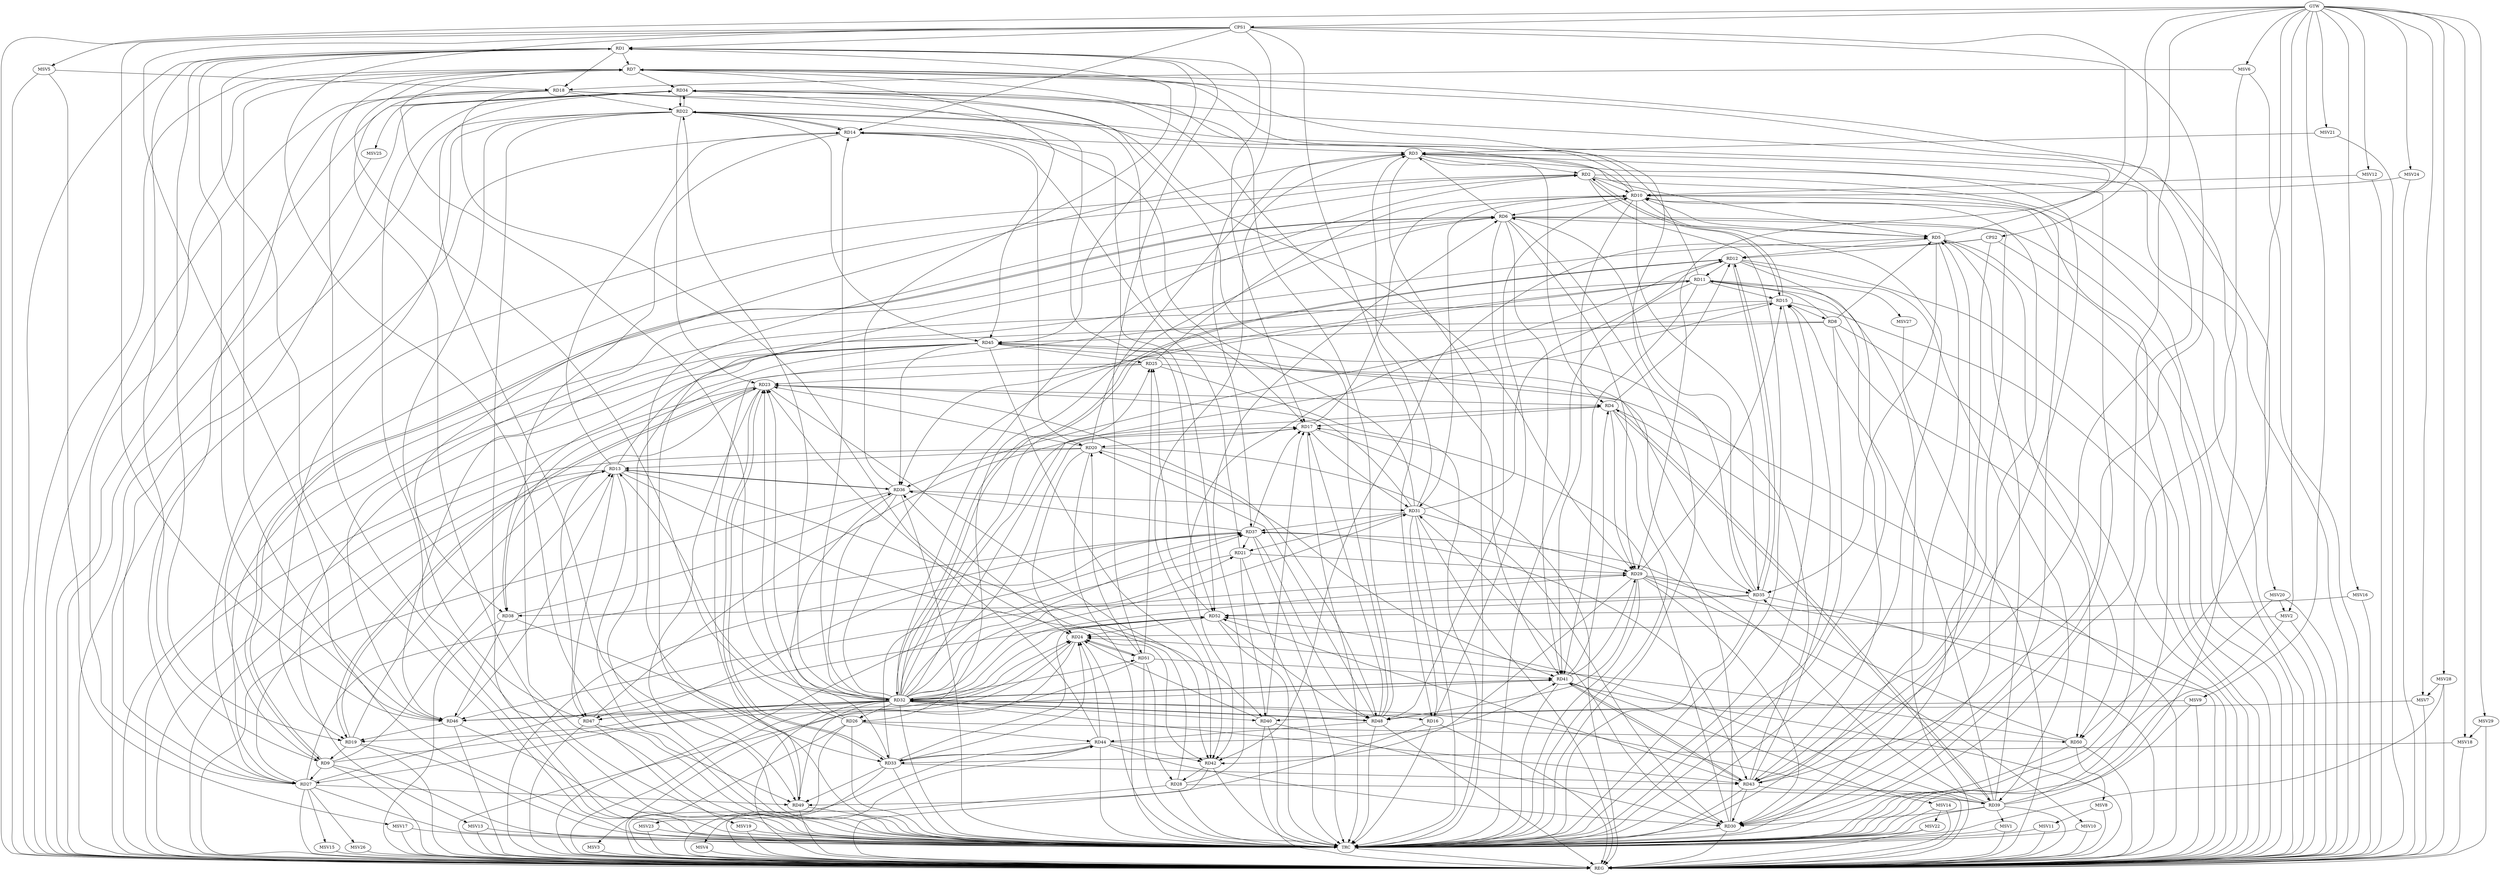 strict digraph G {
  RD1 [ label="RD1" ];
  RD2 [ label="RD2" ];
  RD3 [ label="RD3" ];
  RD4 [ label="RD4" ];
  RD5 [ label="RD5" ];
  RD6 [ label="RD6" ];
  RD7 [ label="RD7" ];
  RD8 [ label="RD8" ];
  RD9 [ label="RD9" ];
  RD10 [ label="RD10" ];
  RD11 [ label="RD11" ];
  RD12 [ label="RD12" ];
  RD13 [ label="RD13" ];
  RD14 [ label="RD14" ];
  RD15 [ label="RD15" ];
  RD16 [ label="RD16" ];
  RD17 [ label="RD17" ];
  RD18 [ label="RD18" ];
  RD19 [ label="RD19" ];
  RD20 [ label="RD20" ];
  RD21 [ label="RD21" ];
  RD22 [ label="RD22" ];
  RD23 [ label="RD23" ];
  RD24 [ label="RD24" ];
  RD25 [ label="RD25" ];
  RD26 [ label="RD26" ];
  RD27 [ label="RD27" ];
  RD28 [ label="RD28" ];
  RD29 [ label="RD29" ];
  RD30 [ label="RD30" ];
  RD31 [ label="RD31" ];
  RD32 [ label="RD32" ];
  RD33 [ label="RD33" ];
  RD34 [ label="RD34" ];
  RD35 [ label="RD35" ];
  RD36 [ label="RD36" ];
  RD37 [ label="RD37" ];
  RD38 [ label="RD38" ];
  RD39 [ label="RD39" ];
  RD40 [ label="RD40" ];
  RD41 [ label="RD41" ];
  RD42 [ label="RD42" ];
  RD43 [ label="RD43" ];
  RD44 [ label="RD44" ];
  RD45 [ label="RD45" ];
  RD46 [ label="RD46" ];
  RD47 [ label="RD47" ];
  RD48 [ label="RD48" ];
  RD49 [ label="RD49" ];
  RD50 [ label="RD50" ];
  RD51 [ label="RD51" ];
  RD52 [ label="RD52" ];
  CPS1 [ label="CPS1" ];
  CPS2 [ label="CPS2" ];
  GTW [ label="GTW" ];
  REG [ label="REG" ];
  TRC [ label="TRC" ];
  MSV1 [ label="MSV1" ];
  MSV2 [ label="MSV2" ];
  MSV3 [ label="MSV3" ];
  MSV4 [ label="MSV4" ];
  MSV5 [ label="MSV5" ];
  MSV6 [ label="MSV6" ];
  MSV7 [ label="MSV7" ];
  MSV8 [ label="MSV8" ];
  MSV9 [ label="MSV9" ];
  MSV10 [ label="MSV10" ];
  MSV11 [ label="MSV11" ];
  MSV12 [ label="MSV12" ];
  MSV13 [ label="MSV13" ];
  MSV14 [ label="MSV14" ];
  MSV15 [ label="MSV15" ];
  MSV16 [ label="MSV16" ];
  MSV17 [ label="MSV17" ];
  MSV18 [ label="MSV18" ];
  MSV19 [ label="MSV19" ];
  MSV20 [ label="MSV20" ];
  MSV21 [ label="MSV21" ];
  MSV22 [ label="MSV22" ];
  MSV23 [ label="MSV23" ];
  MSV24 [ label="MSV24" ];
  MSV25 [ label="MSV25" ];
  MSV26 [ label="MSV26" ];
  MSV27 [ label="MSV27" ];
  MSV28 [ label="MSV28" ];
  MSV29 [ label="MSV29" ];
  RD1 -> RD7;
  RD1 -> RD9;
  RD1 -> RD17;
  RD1 -> RD18;
  RD1 -> RD19;
  RD36 -> RD1;
  RD45 -> RD1;
  RD46 -> RD1;
  RD1 -> RD51;
  RD3 -> RD2;
  RD9 -> RD2;
  RD2 -> RD10;
  RD2 -> RD15;
  RD15 -> RD2;
  RD2 -> RD19;
  RD2 -> RD30;
  RD2 -> RD33;
  RD3 -> RD4;
  RD3 -> RD5;
  RD6 -> RD3;
  RD14 -> RD3;
  RD20 -> RD3;
  RD30 -> RD3;
  RD31 -> RD3;
  RD3 -> RD42;
  RD3 -> RD43;
  RD47 -> RD3;
  RD4 -> RD12;
  RD4 -> RD17;
  RD23 -> RD4;
  RD4 -> RD29;
  RD4 -> RD39;
  RD39 -> RD4;
  RD41 -> RD4;
  RD6 -> RD5;
  RD8 -> RD5;
  RD5 -> RD10;
  RD5 -> RD12;
  RD13 -> RD5;
  RD5 -> RD22;
  RD30 -> RD5;
  RD5 -> RD35;
  RD39 -> RD5;
  RD5 -> RD50;
  RD6 -> RD9;
  RD9 -> RD6;
  RD10 -> RD6;
  RD6 -> RD26;
  RD28 -> RD6;
  RD6 -> RD29;
  RD35 -> RD6;
  RD6 -> RD41;
  RD6 -> RD43;
  RD46 -> RD6;
  RD6 -> RD48;
  RD49 -> RD6;
  RD10 -> RD7;
  RD26 -> RD7;
  RD27 -> RD7;
  RD7 -> RD34;
  RD35 -> RD7;
  RD39 -> RD7;
  RD43 -> RD7;
  RD7 -> RD45;
  RD46 -> RD7;
  RD48 -> RD7;
  RD8 -> RD11;
  RD15 -> RD8;
  RD8 -> RD45;
  RD8 -> RD46;
  RD8 -> RD50;
  RD9 -> RD13;
  RD19 -> RD9;
  RD9 -> RD24;
  RD9 -> RD27;
  RD16 -> RD10;
  RD17 -> RD10;
  RD10 -> RD22;
  RD25 -> RD10;
  RD10 -> RD30;
  RD10 -> RD31;
  RD10 -> RD35;
  RD39 -> RD10;
  RD10 -> RD41;
  RD12 -> RD11;
  RD11 -> RD15;
  RD11 -> RD34;
  RD11 -> RD36;
  RD11 -> RD41;
  RD11 -> RD43;
  RD11 -> RD49;
  RD31 -> RD12;
  RD12 -> RD32;
  RD12 -> RD35;
  RD35 -> RD12;
  RD12 -> RD39;
  RD12 -> RD42;
  RD13 -> RD14;
  RD19 -> RD13;
  RD20 -> RD13;
  RD27 -> RD13;
  RD13 -> RD36;
  RD36 -> RD13;
  RD13 -> RD40;
  RD13 -> RD42;
  RD46 -> RD13;
  RD13 -> RD47;
  RD14 -> RD20;
  RD21 -> RD14;
  RD14 -> RD22;
  RD22 -> RD14;
  RD31 -> RD14;
  RD15 -> RD27;
  RD29 -> RD15;
  RD32 -> RD15;
  RD15 -> RD36;
  RD39 -> RD15;
  RD43 -> RD15;
  RD31 -> RD16;
  RD16 -> RD49;
  RD18 -> RD17;
  RD17 -> RD20;
  RD30 -> RD17;
  RD17 -> RD31;
  RD32 -> RD17;
  RD37 -> RD17;
  RD40 -> RD17;
  RD47 -> RD17;
  RD48 -> RD17;
  RD18 -> RD22;
  RD18 -> RD24;
  RD18 -> RD27;
  RD18 -> RD29;
  RD19 -> RD23;
  RD23 -> RD19;
  RD32 -> RD19;
  RD46 -> RD19;
  RD20 -> RD23;
  RD20 -> RD24;
  RD20 -> RD30;
  RD20 -> RD41;
  RD48 -> RD20;
  RD51 -> RD20;
  RD21 -> RD29;
  RD31 -> RD21;
  RD37 -> RD21;
  RD21 -> RD40;
  RD22 -> RD23;
  RD22 -> RD27;
  RD22 -> RD34;
  RD34 -> RD22;
  RD22 -> RD38;
  RD22 -> RD45;
  RD22 -> RD52;
  RD25 -> RD23;
  RD26 -> RD23;
  RD31 -> RD23;
  RD23 -> RD33;
  RD33 -> RD23;
  RD23 -> RD42;
  RD44 -> RD23;
  RD23 -> RD47;
  RD23 -> RD48;
  RD32 -> RD24;
  RD33 -> RD24;
  RD40 -> RD24;
  RD44 -> RD24;
  RD50 -> RD24;
  RD24 -> RD51;
  RD51 -> RD24;
  RD52 -> RD24;
  RD32 -> RD25;
  RD25 -> RD38;
  RD45 -> RD25;
  RD51 -> RD25;
  RD52 -> RD25;
  RD26 -> RD44;
  RD26 -> RD50;
  RD32 -> RD27;
  RD27 -> RD34;
  RD27 -> RD37;
  RD27 -> RD49;
  RD27 -> RD52;
  RD28 -> RD36;
  RD28 -> RD39;
  RD42 -> RD28;
  RD51 -> RD28;
  RD29 -> RD30;
  RD31 -> RD29;
  RD29 -> RD35;
  RD41 -> RD29;
  RD29 -> RD42;
  RD29 -> RD46;
  RD29 -> RD48;
  RD30 -> RD31;
  RD39 -> RD30;
  RD40 -> RD30;
  RD43 -> RD30;
  RD44 -> RD30;
  RD30 -> RD45;
  RD36 -> RD31;
  RD31 -> RD37;
  RD36 -> RD32;
  RD32 -> RD41;
  RD41 -> RD32;
  RD32 -> RD48;
  RD48 -> RD32;
  RD32 -> RD51;
  RD32 -> RD52;
  RD36 -> RD33;
  RD33 -> RD37;
  RD33 -> RD43;
  RD33 -> RD44;
  RD44 -> RD33;
  RD33 -> RD49;
  RD33 -> RD52;
  RD34 -> RD41;
  RD48 -> RD34;
  RD34 -> RD49;
  RD34 -> RD50;
  RD34 -> RD52;
  RD35 -> RD38;
  RD45 -> RD35;
  RD50 -> RD35;
  RD35 -> RD52;
  RD37 -> RD36;
  RD38 -> RD36;
  RD45 -> RD36;
  RD39 -> RD37;
  RD37 -> RD43;
  RD37 -> RD47;
  RD37 -> RD48;
  RD45 -> RD38;
  RD38 -> RD46;
  RD39 -> RD52;
  RD41 -> RD43;
  RD43 -> RD41;
  RD44 -> RD41;
  RD46 -> RD41;
  RD51 -> RD41;
  RD44 -> RD42;
  RD45 -> RD42;
  RD43 -> RD45;
  RD43 -> RD52;
  RD48 -> RD44;
  RD52 -> RD48;
  CPS1 -> RD14;
  CPS1 -> RD49;
  CPS1 -> RD43;
  CPS1 -> RD1;
  CPS1 -> RD37;
  CPS1 -> RD16;
  CPS1 -> RD46;
  CPS1 -> RD29;
  CPS2 -> RD12;
  CPS2 -> RD42;
  GTW -> CPS1;
  GTW -> CPS2;
  RD1 -> REG;
  RD2 -> REG;
  RD3 -> REG;
  RD4 -> REG;
  RD5 -> REG;
  RD6 -> REG;
  RD7 -> REG;
  RD8 -> REG;
  RD9 -> REG;
  RD10 -> REG;
  RD11 -> REG;
  RD12 -> REG;
  RD13 -> REG;
  RD14 -> REG;
  RD15 -> REG;
  RD16 -> REG;
  RD17 -> REG;
  RD18 -> REG;
  RD19 -> REG;
  RD20 -> REG;
  RD21 -> REG;
  RD22 -> REG;
  RD23 -> REG;
  RD24 -> REG;
  RD25 -> REG;
  RD26 -> REG;
  RD27 -> REG;
  RD28 -> REG;
  RD29 -> REG;
  RD30 -> REG;
  RD31 -> REG;
  RD32 -> REG;
  RD33 -> REG;
  RD34 -> REG;
  RD35 -> REG;
  RD36 -> REG;
  RD37 -> REG;
  RD38 -> REG;
  RD39 -> REG;
  RD40 -> REG;
  RD41 -> REG;
  RD42 -> REG;
  RD43 -> REG;
  RD44 -> REG;
  RD45 -> REG;
  RD46 -> REG;
  RD47 -> REG;
  RD48 -> REG;
  RD49 -> REG;
  RD50 -> REG;
  RD51 -> REG;
  CPS1 -> REG;
  CPS2 -> REG;
  RD1 -> TRC;
  RD2 -> TRC;
  RD3 -> TRC;
  RD4 -> TRC;
  RD5 -> TRC;
  RD6 -> TRC;
  RD7 -> TRC;
  RD8 -> TRC;
  RD9 -> TRC;
  RD10 -> TRC;
  RD11 -> TRC;
  RD12 -> TRC;
  RD13 -> TRC;
  RD14 -> TRC;
  RD15 -> TRC;
  RD16 -> TRC;
  RD17 -> TRC;
  RD18 -> TRC;
  RD19 -> TRC;
  RD20 -> TRC;
  RD21 -> TRC;
  RD22 -> TRC;
  RD23 -> TRC;
  RD24 -> TRC;
  RD25 -> TRC;
  RD26 -> TRC;
  RD27 -> TRC;
  RD28 -> TRC;
  RD29 -> TRC;
  RD30 -> TRC;
  RD31 -> TRC;
  RD32 -> TRC;
  RD33 -> TRC;
  RD34 -> TRC;
  RD35 -> TRC;
  RD36 -> TRC;
  RD37 -> TRC;
  RD38 -> TRC;
  RD39 -> TRC;
  RD40 -> TRC;
  RD41 -> TRC;
  RD42 -> TRC;
  RD43 -> TRC;
  RD44 -> TRC;
  RD45 -> TRC;
  RD46 -> TRC;
  RD47 -> TRC;
  RD48 -> TRC;
  RD49 -> TRC;
  RD50 -> TRC;
  RD51 -> TRC;
  RD52 -> TRC;
  CPS1 -> TRC;
  CPS2 -> TRC;
  GTW -> TRC;
  TRC -> REG;
  RD32 -> RD29;
  RD32 -> RD12;
  RD32 -> RD47;
  RD32 -> RD43;
  RD32 -> RD14;
  RD32 -> RD37;
  RD32 -> RD46;
  RD32 -> RD26;
  RD32 -> RD2;
  RD32 -> RD22;
  RD32 -> RD40;
  RD32 -> RD11;
  RD32 -> RD4;
  RD32 -> RD49;
  RD32 -> RD31;
  RD32 -> RD23;
  RD32 -> RD7;
  RD32 -> RD16;
  RD32 -> RD21;
  RD32 -> RD13;
  RD32 -> RD39;
  RD39 -> MSV1;
  MSV1 -> REG;
  MSV1 -> TRC;
  MSV2 -> RD24;
  GTW -> MSV2;
  MSV2 -> REG;
  MSV2 -> TRC;
  RD24 -> MSV3;
  MSV3 -> REG;
  RD44 -> MSV4;
  MSV4 -> REG;
  MSV5 -> RD18;
  GTW -> MSV5;
  MSV5 -> REG;
  MSV6 -> RD18;
  GTW -> MSV6;
  MSV6 -> REG;
  MSV6 -> TRC;
  MSV7 -> RD48;
  GTW -> MSV7;
  MSV7 -> REG;
  RD50 -> MSV8;
  MSV8 -> REG;
  MSV9 -> RD40;
  GTW -> MSV9;
  MSV9 -> REG;
  MSV9 -> TRC;
  RD29 -> MSV10;
  MSV10 -> REG;
  MSV10 -> TRC;
  MSV8 -> MSV11;
  MSV11 -> REG;
  MSV11 -> TRC;
  MSV12 -> RD10;
  GTW -> MSV12;
  MSV12 -> REG;
  RD45 -> MSV13;
  MSV13 -> REG;
  MSV13 -> TRC;
  RD41 -> MSV14;
  MSV14 -> REG;
  MSV14 -> TRC;
  RD27 -> MSV15;
  MSV15 -> REG;
  MSV16 -> RD52;
  GTW -> MSV16;
  MSV16 -> REG;
  MSV5 -> MSV17;
  MSV17 -> REG;
  MSV17 -> TRC;
  MSV18 -> RD33;
  GTW -> MSV18;
  MSV18 -> REG;
  RD47 -> MSV19;
  MSV19 -> REG;
  MSV19 -> TRC;
  MSV20 -> MSV2;
  GTW -> MSV20;
  MSV20 -> REG;
  MSV20 -> TRC;
  MSV21 -> RD3;
  GTW -> MSV21;
  MSV21 -> REG;
  MSV14 -> MSV22;
  MSV22 -> REG;
  MSV22 -> TRC;
  RD26 -> MSV23;
  MSV23 -> REG;
  MSV23 -> TRC;
  MSV24 -> RD10;
  GTW -> MSV24;
  MSV24 -> REG;
  RD34 -> MSV25;
  MSV25 -> REG;
  RD27 -> MSV26;
  MSV26 -> REG;
  RD11 -> MSV27;
  MSV27 -> REG;
  MSV28 -> MSV7;
  GTW -> MSV28;
  MSV28 -> REG;
  MSV28 -> TRC;
  MSV29 -> MSV18;
  GTW -> MSV29;
  MSV29 -> REG;
}
